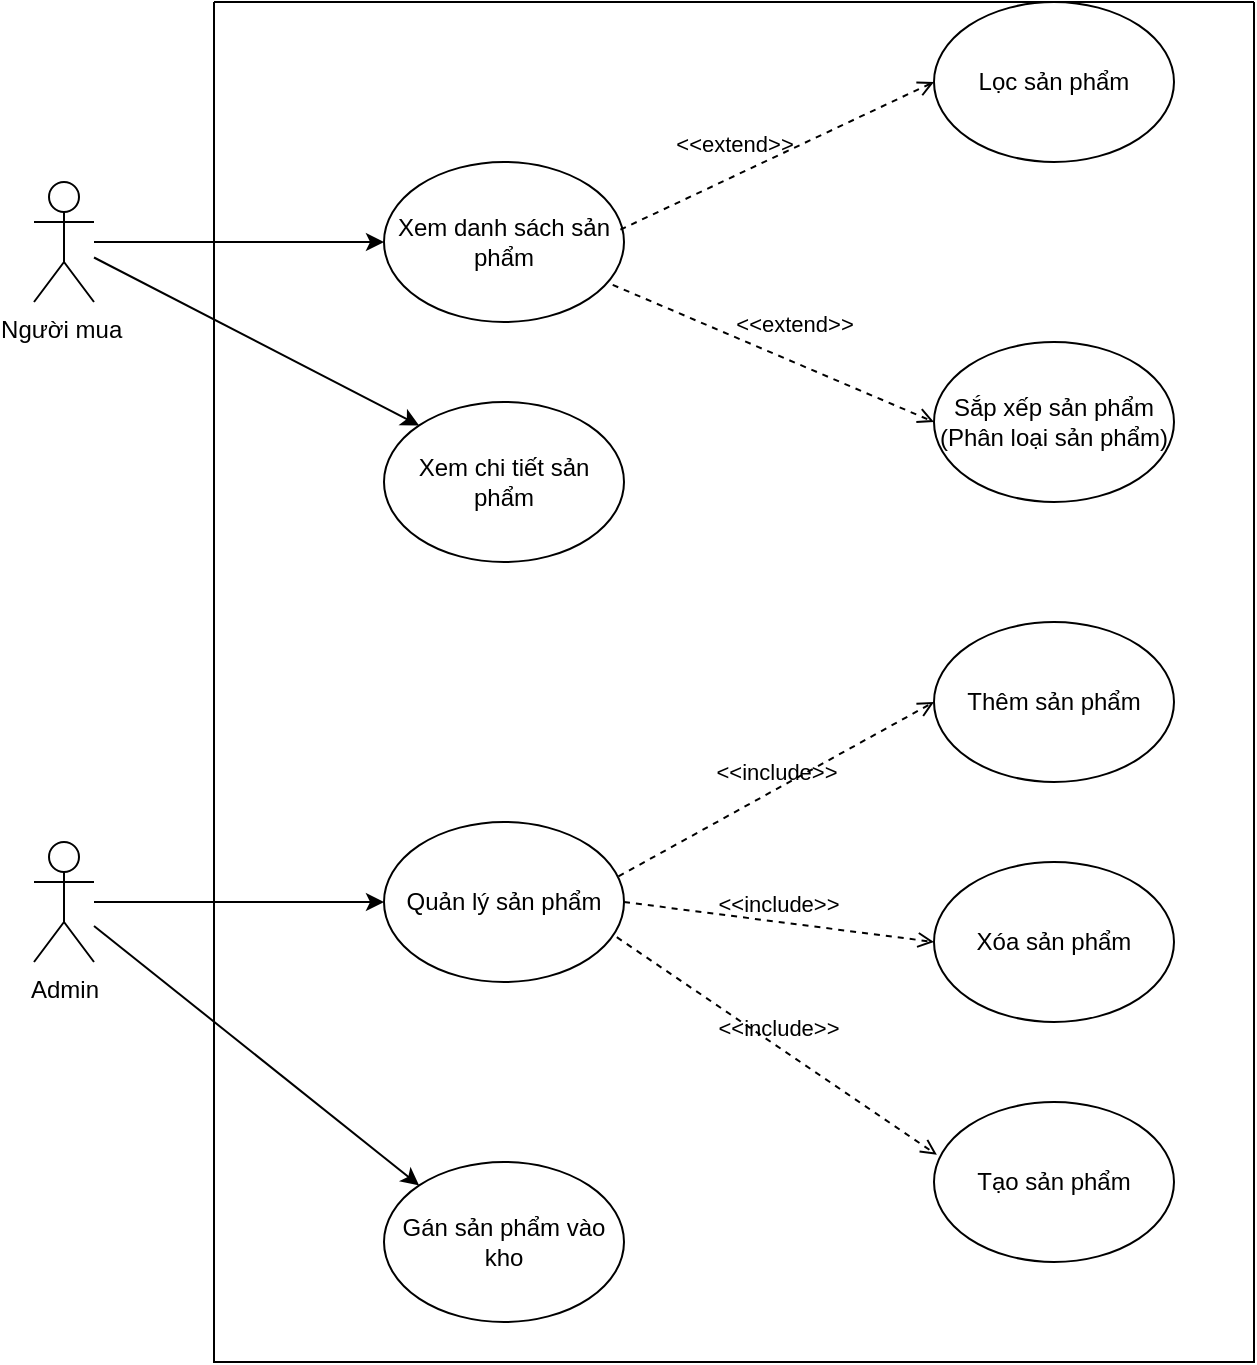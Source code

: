 <mxfile version="28.2.3" pages="7">
  <diagram name="Product Catalog (Danh mục sản phẩm)" id="tiHJGT0VATsmiU_rNQDZ">
    <mxGraphModel dx="1426" dy="777" grid="1" gridSize="10" guides="1" tooltips="1" connect="1" arrows="1" fold="1" page="1" pageScale="1" pageWidth="850" pageHeight="1100" math="0" shadow="0">
      <root>
        <mxCell id="0" />
        <mxCell id="1" parent="0" />
        <mxCell id="SFBnfxds8klgQk6XGzuZ-7" style="edgeStyle=orthogonalEdgeStyle;rounded=0;orthogonalLoop=1;jettySize=auto;html=1;entryX=0;entryY=0.5;entryDx=0;entryDy=0;" parent="1" source="SFBnfxds8klgQk6XGzuZ-2" target="SFBnfxds8klgQk6XGzuZ-4" edge="1">
          <mxGeometry relative="1" as="geometry">
            <Array as="points" />
          </mxGeometry>
        </mxCell>
        <mxCell id="SFBnfxds8klgQk6XGzuZ-11" style="rounded=0;orthogonalLoop=1;jettySize=auto;html=1;entryX=0;entryY=0;entryDx=0;entryDy=0;" parent="1" source="SFBnfxds8klgQk6XGzuZ-2" target="SFBnfxds8klgQk6XGzuZ-10" edge="1">
          <mxGeometry relative="1" as="geometry" />
        </mxCell>
        <mxCell id="SFBnfxds8klgQk6XGzuZ-2" value="Người mua&amp;nbsp;" style="shape=umlActor;verticalLabelPosition=bottom;verticalAlign=top;html=1;outlineConnect=0;" parent="1" vertex="1">
          <mxGeometry x="130" y="190" width="30" height="60" as="geometry" />
        </mxCell>
        <mxCell id="SFBnfxds8klgQk6XGzuZ-15" style="edgeStyle=orthogonalEdgeStyle;rounded=0;orthogonalLoop=1;jettySize=auto;html=1;entryX=0;entryY=0.5;entryDx=0;entryDy=0;" parent="1" source="SFBnfxds8klgQk6XGzuZ-3" target="SFBnfxds8klgQk6XGzuZ-14" edge="1">
          <mxGeometry relative="1" as="geometry" />
        </mxCell>
        <mxCell id="SFBnfxds8klgQk6XGzuZ-3" value="Admin" style="shape=umlActor;verticalLabelPosition=bottom;verticalAlign=top;html=1;outlineConnect=0;" parent="1" vertex="1">
          <mxGeometry x="130" y="520" width="30" height="60" as="geometry" />
        </mxCell>
        <mxCell id="SFBnfxds8klgQk6XGzuZ-4" value="Xem danh sách sản phẩm" style="ellipse;whiteSpace=wrap;html=1;" parent="1" vertex="1">
          <mxGeometry x="305" y="180" width="120" height="80" as="geometry" />
        </mxCell>
        <mxCell id="SFBnfxds8klgQk6XGzuZ-5" value="Lọc sản phẩm" style="ellipse;whiteSpace=wrap;html=1;" parent="1" vertex="1">
          <mxGeometry x="580" y="100" width="120" height="80" as="geometry" />
        </mxCell>
        <mxCell id="SFBnfxds8klgQk6XGzuZ-6" value="Sắp xếp sản phẩm&lt;div&gt;(Phân loại sản phẩm)&lt;/div&gt;" style="ellipse;whiteSpace=wrap;html=1;" parent="1" vertex="1">
          <mxGeometry x="580" y="270" width="120" height="80" as="geometry" />
        </mxCell>
        <mxCell id="SFBnfxds8klgQk6XGzuZ-8" value="&amp;lt;&amp;lt;extend&amp;gt;&amp;gt;" style="html=1;verticalAlign=bottom;labelBackgroundColor=none;endArrow=open;endFill=0;dashed=1;rounded=0;entryX=0;entryY=0.5;entryDx=0;entryDy=0;exitX=0.985;exitY=0.423;exitDx=0;exitDy=0;exitPerimeter=0;" parent="1" source="SFBnfxds8klgQk6XGzuZ-4" target="SFBnfxds8klgQk6XGzuZ-5" edge="1">
          <mxGeometry x="-0.241" y="6" width="160" relative="1" as="geometry">
            <mxPoint x="440" y="200" as="sourcePoint" />
            <mxPoint x="590" y="210" as="targetPoint" />
            <mxPoint as="offset" />
          </mxGeometry>
        </mxCell>
        <mxCell id="SFBnfxds8klgQk6XGzuZ-9" value="&amp;lt;&amp;lt;extend&amp;gt;&amp;gt;" style="html=1;verticalAlign=bottom;labelBackgroundColor=none;endArrow=open;endFill=0;dashed=1;rounded=0;exitX=0.953;exitY=0.768;exitDx=0;exitDy=0;exitPerimeter=0;entryX=0;entryY=0.5;entryDx=0;entryDy=0;" parent="1" source="SFBnfxds8klgQk6XGzuZ-4" target="SFBnfxds8klgQk6XGzuZ-6" edge="1">
          <mxGeometry x="0.083" y="9" width="160" relative="1" as="geometry">
            <mxPoint x="410" y="260" as="sourcePoint" />
            <mxPoint x="570" y="260" as="targetPoint" />
            <mxPoint as="offset" />
          </mxGeometry>
        </mxCell>
        <mxCell id="SFBnfxds8klgQk6XGzuZ-10" value="Xem chi tiết sản phẩm" style="ellipse;whiteSpace=wrap;html=1;" parent="1" vertex="1">
          <mxGeometry x="305" y="300" width="120" height="80" as="geometry" />
        </mxCell>
        <mxCell id="SFBnfxds8klgQk6XGzuZ-14" value="Quản lý sản phẩm" style="ellipse;whiteSpace=wrap;html=1;" parent="1" vertex="1">
          <mxGeometry x="305" y="510" width="120" height="80" as="geometry" />
        </mxCell>
        <mxCell id="SFBnfxds8klgQk6XGzuZ-17" value="Thêm sản phẩm" style="ellipse;whiteSpace=wrap;html=1;" parent="1" vertex="1">
          <mxGeometry x="580" y="410" width="120" height="80" as="geometry" />
        </mxCell>
        <mxCell id="SFBnfxds8klgQk6XGzuZ-18" value="Tạo sản phẩm" style="ellipse;whiteSpace=wrap;html=1;" parent="1" vertex="1">
          <mxGeometry x="580" y="650" width="120" height="80" as="geometry" />
        </mxCell>
        <mxCell id="SFBnfxds8klgQk6XGzuZ-19" value="Xóa sản phẩm" style="ellipse;whiteSpace=wrap;html=1;" parent="1" vertex="1">
          <mxGeometry x="580" y="530" width="120" height="80" as="geometry" />
        </mxCell>
        <mxCell id="SFBnfxds8klgQk6XGzuZ-21" value="&amp;lt;&amp;lt;include&amp;gt;&amp;gt;" style="html=1;verticalAlign=bottom;labelBackgroundColor=none;endArrow=open;endFill=0;dashed=1;rounded=0;exitX=0.977;exitY=0.34;exitDx=0;exitDy=0;entryX=0;entryY=0.5;entryDx=0;entryDy=0;exitPerimeter=0;" parent="1" source="SFBnfxds8klgQk6XGzuZ-14" target="SFBnfxds8klgQk6XGzuZ-17" edge="1">
          <mxGeometry width="160" relative="1" as="geometry">
            <mxPoint x="430" y="550" as="sourcePoint" />
            <mxPoint x="590" y="550" as="targetPoint" />
          </mxGeometry>
        </mxCell>
        <mxCell id="SFBnfxds8klgQk6XGzuZ-22" value="&amp;lt;&amp;lt;include&amp;gt;&amp;gt;" style="html=1;verticalAlign=bottom;labelBackgroundColor=none;endArrow=open;endFill=0;dashed=1;rounded=0;exitX=1;exitY=0.5;exitDx=0;exitDy=0;entryX=0;entryY=0.5;entryDx=0;entryDy=0;" parent="1" source="SFBnfxds8klgQk6XGzuZ-14" target="SFBnfxds8klgQk6XGzuZ-19" edge="1">
          <mxGeometry width="160" relative="1" as="geometry">
            <mxPoint x="270" y="510" as="sourcePoint" />
            <mxPoint x="430" y="510" as="targetPoint" />
          </mxGeometry>
        </mxCell>
        <mxCell id="SFBnfxds8klgQk6XGzuZ-23" value="&amp;lt;&amp;lt;include&amp;gt;&amp;gt;" style="html=1;verticalAlign=bottom;labelBackgroundColor=none;endArrow=open;endFill=0;dashed=1;rounded=0;exitX=0.97;exitY=0.72;exitDx=0;exitDy=0;exitPerimeter=0;entryX=0.012;entryY=0.33;entryDx=0;entryDy=0;entryPerimeter=0;" parent="1" source="SFBnfxds8klgQk6XGzuZ-14" target="SFBnfxds8klgQk6XGzuZ-18" edge="1">
          <mxGeometry width="160" relative="1" as="geometry">
            <mxPoint x="470" y="640" as="sourcePoint" />
            <mxPoint x="630" y="640" as="targetPoint" />
          </mxGeometry>
        </mxCell>
        <mxCell id="SFBnfxds8klgQk6XGzuZ-24" value="Gán sản phẩm vào kho" style="ellipse;whiteSpace=wrap;html=1;" parent="1" vertex="1">
          <mxGeometry x="305" y="680" width="120" height="80" as="geometry" />
        </mxCell>
        <mxCell id="SFBnfxds8klgQk6XGzuZ-25" style="rounded=0;orthogonalLoop=1;jettySize=auto;html=1;entryX=0;entryY=0;entryDx=0;entryDy=0;" parent="1" source="SFBnfxds8klgQk6XGzuZ-3" target="SFBnfxds8klgQk6XGzuZ-24" edge="1">
          <mxGeometry relative="1" as="geometry" />
        </mxCell>
        <mxCell id="KXP3_602gO15tonNOMow-1" value="" style="swimlane;startSize=0;" parent="1" vertex="1">
          <mxGeometry x="220" y="100" width="520" height="680" as="geometry" />
        </mxCell>
      </root>
    </mxGraphModel>
  </diagram>
  <diagram id="ZhODJidG1cRSxVTfaena" name="Shopping Cart (Giỏ hàng)">
    <mxGraphModel dx="576" dy="777" grid="1" gridSize="10" guides="1" tooltips="1" connect="1" arrows="1" fold="1" page="1" pageScale="1" pageWidth="850" pageHeight="1100" math="0" shadow="0">
      <root>
        <mxCell id="0" />
        <mxCell id="1" parent="0" />
        <mxCell id="0jOt72ynRNuzMFwaVO3d-13" style="rounded=0;orthogonalLoop=1;jettySize=auto;html=1;entryX=0;entryY=0.5;entryDx=0;entryDy=0;" parent="1" source="0jOt72ynRNuzMFwaVO3d-3" target="0jOt72ynRNuzMFwaVO3d-6" edge="1">
          <mxGeometry relative="1" as="geometry" />
        </mxCell>
        <mxCell id="0jOt72ynRNuzMFwaVO3d-14" style="rounded=0;orthogonalLoop=1;jettySize=auto;html=1;entryX=0;entryY=0.5;entryDx=0;entryDy=0;" parent="1" source="0jOt72ynRNuzMFwaVO3d-3" target="0jOt72ynRNuzMFwaVO3d-7" edge="1">
          <mxGeometry relative="1" as="geometry" />
        </mxCell>
        <mxCell id="0jOt72ynRNuzMFwaVO3d-15" style="rounded=0;orthogonalLoop=1;jettySize=auto;html=1;entryX=0;entryY=0.5;entryDx=0;entryDy=0;" parent="1" source="0jOt72ynRNuzMFwaVO3d-3" target="0jOt72ynRNuzMFwaVO3d-8" edge="1">
          <mxGeometry relative="1" as="geometry" />
        </mxCell>
        <mxCell id="0jOt72ynRNuzMFwaVO3d-16" style="rounded=0;orthogonalLoop=1;jettySize=auto;html=1;entryX=0;entryY=0.5;entryDx=0;entryDy=0;" parent="1" source="0jOt72ynRNuzMFwaVO3d-3" target="0jOt72ynRNuzMFwaVO3d-9" edge="1">
          <mxGeometry relative="1" as="geometry" />
        </mxCell>
        <mxCell id="0jOt72ynRNuzMFwaVO3d-3" value="Người mua" style="shape=umlActor;verticalLabelPosition=bottom;verticalAlign=top;html=1;outlineConnect=0;" parent="1" vertex="1">
          <mxGeometry x="1130" y="270" width="30" height="60" as="geometry" />
        </mxCell>
        <mxCell id="0jOt72ynRNuzMFwaVO3d-19" style="rounded=0;orthogonalLoop=1;jettySize=auto;html=1;entryX=0;entryY=0.5;entryDx=0;entryDy=0;" parent="1" source="0jOt72ynRNuzMFwaVO3d-4" target="0jOt72ynRNuzMFwaVO3d-17" edge="1">
          <mxGeometry relative="1" as="geometry" />
        </mxCell>
        <mxCell id="0jOt72ynRNuzMFwaVO3d-20" style="rounded=0;orthogonalLoop=1;jettySize=auto;html=1;entryX=0;entryY=0.5;entryDx=0;entryDy=0;" parent="1" source="0jOt72ynRNuzMFwaVO3d-4" target="0jOt72ynRNuzMFwaVO3d-18" edge="1">
          <mxGeometry relative="1" as="geometry" />
        </mxCell>
        <mxCell id="0jOt72ynRNuzMFwaVO3d-4" value="Admin" style="shape=umlActor;verticalLabelPosition=bottom;verticalAlign=top;html=1;outlineConnect=0;" parent="1" vertex="1">
          <mxGeometry x="1130" y="700" width="30" height="60" as="geometry" />
        </mxCell>
        <mxCell id="0jOt72ynRNuzMFwaVO3d-5" value="Thêm sản phẩm vào giỏ hàng" style="ellipse;whiteSpace=wrap;html=1;" parent="1" vertex="1">
          <mxGeometry x="1360" y="70" width="120" height="80" as="geometry" />
        </mxCell>
        <mxCell id="0jOt72ynRNuzMFwaVO3d-6" value="Xem giỏ hàng" style="ellipse;whiteSpace=wrap;html=1;" parent="1" vertex="1">
          <mxGeometry x="1360" y="180" width="120" height="80" as="geometry" />
        </mxCell>
        <mxCell id="0jOt72ynRNuzMFwaVO3d-7" value="Cập nhật số lượng sản phẩm trong giỏ" style="ellipse;whiteSpace=wrap;html=1;" parent="1" vertex="1">
          <mxGeometry x="1360" y="290" width="120" height="80" as="geometry" />
        </mxCell>
        <mxCell id="0jOt72ynRNuzMFwaVO3d-8" value="Xóa sản phẩm khỏi giỏ hàng" style="ellipse;whiteSpace=wrap;html=1;" parent="1" vertex="1">
          <mxGeometry x="1360" y="400" width="120" height="80" as="geometry" />
        </mxCell>
        <mxCell id="0jOt72ynRNuzMFwaVO3d-9" value="Thanh toán giỏ hàng" style="ellipse;whiteSpace=wrap;html=1;" parent="1" vertex="1">
          <mxGeometry x="1360" y="510" width="120" height="80" as="geometry" />
        </mxCell>
        <mxCell id="0jOt72ynRNuzMFwaVO3d-10" value="Cập nhật sản phẩm với kho&amp;nbsp;&lt;br&gt;(Giảm số lượng tồn kho)" style="ellipse;whiteSpace=wrap;html=1;" parent="1" vertex="1">
          <mxGeometry x="1610" y="470" width="120" height="80" as="geometry" />
        </mxCell>
        <mxCell id="0jOt72ynRNuzMFwaVO3d-11" value="&amp;lt;&amp;lt;include&amp;gt;&amp;gt;" style="html=1;verticalAlign=bottom;labelBackgroundColor=none;endArrow=open;endFill=0;dashed=1;rounded=0;exitX=1;exitY=0.5;exitDx=0;exitDy=0;entryX=0;entryY=0.5;entryDx=0;entryDy=0;" parent="1" source="0jOt72ynRNuzMFwaVO3d-9" target="0jOt72ynRNuzMFwaVO3d-10" edge="1">
          <mxGeometry width="160" relative="1" as="geometry">
            <mxPoint x="1510" y="550" as="sourcePoint" />
            <mxPoint x="1670" y="550" as="targetPoint" />
          </mxGeometry>
        </mxCell>
        <mxCell id="0jOt72ynRNuzMFwaVO3d-12" style="rounded=0;orthogonalLoop=1;jettySize=auto;html=1;entryX=0.002;entryY=0.371;entryDx=0;entryDy=0;entryPerimeter=0;" parent="1" source="0jOt72ynRNuzMFwaVO3d-3" target="0jOt72ynRNuzMFwaVO3d-5" edge="1">
          <mxGeometry relative="1" as="geometry" />
        </mxCell>
        <mxCell id="0jOt72ynRNuzMFwaVO3d-17" value="Xem tất cả giỏ hàng của người mua" style="ellipse;whiteSpace=wrap;html=1;" parent="1" vertex="1">
          <mxGeometry x="1360" y="650" width="120" height="80" as="geometry" />
        </mxCell>
        <mxCell id="0jOt72ynRNuzMFwaVO3d-18" value="Kích hoạt/Vô hiệu hóa giỏ hàng" style="ellipse;whiteSpace=wrap;html=1;" parent="1" vertex="1">
          <mxGeometry x="1360" y="750" width="120" height="80" as="geometry" />
        </mxCell>
        <mxCell id="WPilN_KcSFYJmMHDpI0d-1" value="" style="swimlane;startSize=0;" parent="1" vertex="1">
          <mxGeometry x="1230" y="60" width="540" height="790" as="geometry" />
        </mxCell>
      </root>
    </mxGraphModel>
  </diagram>
  <diagram id="7D3qRV37IJRvndy4nJqZ" name="Payment Process (Qui trình thanh toán)">
    <mxGraphModel dx="1426" dy="777" grid="1" gridSize="10" guides="1" tooltips="1" connect="1" arrows="1" fold="1" page="1" pageScale="1" pageWidth="850" pageHeight="1100" math="0" shadow="0">
      <root>
        <mxCell id="0" />
        <mxCell id="1" parent="0" />
        <mxCell id="0xQP9pTzNDraxgmJn8Np-9" style="rounded=0;orthogonalLoop=1;jettySize=auto;html=1;entryX=0.039;entryY=0.332;entryDx=0;entryDy=0;entryPerimeter=0;" parent="1" source="0xQP9pTzNDraxgmJn8Np-2" target="0xQP9pTzNDraxgmJn8Np-5" edge="1">
          <mxGeometry relative="1" as="geometry" />
        </mxCell>
        <mxCell id="0xQP9pTzNDraxgmJn8Np-2" value="Người mua" style="shape=umlActor;verticalLabelPosition=bottom;verticalAlign=top;html=1;outlineConnect=0;" parent="1" vertex="1">
          <mxGeometry x="770" y="150" width="30" height="60" as="geometry" />
        </mxCell>
        <mxCell id="0xQP9pTzNDraxgmJn8Np-4" value="Hệ thống" style="shape=umlActor;verticalLabelPosition=bottom;verticalAlign=top;html=1;outlineConnect=0;" parent="1" vertex="1">
          <mxGeometry x="770" y="270" width="30" height="60" as="geometry" />
        </mxCell>
        <mxCell id="0xQP9pTzNDraxgmJn8Np-5" value="Xử lý thanh toán" style="ellipse;whiteSpace=wrap;html=1;" parent="1" vertex="1">
          <mxGeometry x="950" y="210" width="120" height="80" as="geometry" />
        </mxCell>
        <mxCell id="0xQP9pTzNDraxgmJn8Np-6" value="Xác thực thông tin sản phầm" style="ellipse;whiteSpace=wrap;html=1;" parent="1" vertex="1">
          <mxGeometry x="1180" y="110" width="120" height="80" as="geometry" />
        </mxCell>
        <mxCell id="0xQP9pTzNDraxgmJn8Np-7" value="Xử lý giao dịch thanh toán" style="ellipse;whiteSpace=wrap;html=1;" parent="1" vertex="1">
          <mxGeometry x="1180" y="210" width="120" height="80" as="geometry" />
        </mxCell>
        <mxCell id="0xQP9pTzNDraxgmJn8Np-8" value="Gửi email thông báo" style="ellipse;whiteSpace=wrap;html=1;" parent="1" vertex="1">
          <mxGeometry x="1180" y="310" width="120" height="80" as="geometry" />
        </mxCell>
        <mxCell id="0xQP9pTzNDraxgmJn8Np-10" value="&amp;lt;&amp;lt;include&amp;gt;&amp;gt;" style="html=1;verticalAlign=bottom;labelBackgroundColor=none;endArrow=open;endFill=0;dashed=1;rounded=0;exitX=0.948;exitY=0.295;exitDx=0;exitDy=0;exitPerimeter=0;entryX=0;entryY=0.5;entryDx=0;entryDy=0;" parent="1" source="0xQP9pTzNDraxgmJn8Np-5" target="0xQP9pTzNDraxgmJn8Np-6" edge="1">
          <mxGeometry width="160" relative="1" as="geometry">
            <mxPoint x="1080" y="230" as="sourcePoint" />
            <mxPoint x="1180" y="149.5" as="targetPoint" />
          </mxGeometry>
        </mxCell>
        <mxCell id="0xQP9pTzNDraxgmJn8Np-11" value="&amp;lt;&amp;lt;include&amp;gt;&amp;gt;" style="html=1;verticalAlign=bottom;labelBackgroundColor=none;endArrow=open;endFill=0;dashed=1;rounded=0;entryX=0;entryY=0.5;entryDx=0;entryDy=0;" parent="1" target="0xQP9pTzNDraxgmJn8Np-7" edge="1">
          <mxGeometry width="160" relative="1" as="geometry">
            <mxPoint x="1070" y="250" as="sourcePoint" />
            <mxPoint x="1240" y="320" as="targetPoint" />
          </mxGeometry>
        </mxCell>
        <mxCell id="0xQP9pTzNDraxgmJn8Np-12" value="&amp;lt;&amp;lt;include&amp;gt;&amp;gt;" style="html=1;verticalAlign=bottom;labelBackgroundColor=none;endArrow=open;endFill=0;dashed=1;rounded=0;exitX=0.98;exitY=0.717;exitDx=0;exitDy=0;exitPerimeter=0;entryX=0.023;entryY=0.277;entryDx=0;entryDy=0;entryPerimeter=0;" parent="1" source="0xQP9pTzNDraxgmJn8Np-5" target="0xQP9pTzNDraxgmJn8Np-8" edge="1">
          <mxGeometry width="160" relative="1" as="geometry">
            <mxPoint x="1080" y="320" as="sourcePoint" />
            <mxPoint x="1240" y="320" as="targetPoint" />
          </mxGeometry>
        </mxCell>
        <mxCell id="-eSv9HdsOHbKA-0x51i8-1" style="rounded=0;orthogonalLoop=1;jettySize=auto;html=1;entryX=0.003;entryY=0.604;entryDx=0;entryDy=0;entryPerimeter=0;" parent="1" source="0xQP9pTzNDraxgmJn8Np-4" target="0xQP9pTzNDraxgmJn8Np-5" edge="1">
          <mxGeometry relative="1" as="geometry" />
        </mxCell>
        <mxCell id="VWKUZVT-WG4N3o4C1tBB-1" value="" style="swimlane;startSize=0;" parent="1" vertex="1">
          <mxGeometry x="900" y="100" width="420" height="310" as="geometry" />
        </mxCell>
      </root>
    </mxGraphModel>
  </diagram>
  <diagram id="LnMk1BERwVpOiv8qE5im" name="Inventory (Hàng tồn kho)">
    <mxGraphModel dx="576" dy="1877" grid="1" gridSize="10" guides="1" tooltips="1" connect="1" arrows="1" fold="1" page="1" pageScale="1" pageWidth="850" pageHeight="1100" math="0" shadow="0">
      <root>
        <mxCell id="0" />
        <mxCell id="1" parent="0" />
        <mxCell id="i41IcV5TvReCnBtebFM--11" style="rounded=0;orthogonalLoop=1;jettySize=auto;html=1;entryX=0;entryY=0.5;entryDx=0;entryDy=0;" parent="1" source="i41IcV5TvReCnBtebFM--2" target="i41IcV5TvReCnBtebFM--5" edge="1">
          <mxGeometry relative="1" as="geometry" />
        </mxCell>
        <mxCell id="i41IcV5TvReCnBtebFM--2" value="Admin" style="shape=umlActor;verticalLabelPosition=bottom;verticalAlign=top;html=1;outlineConnect=0;" parent="1" vertex="1">
          <mxGeometry x="940" y="250" width="30" height="60" as="geometry" />
        </mxCell>
        <mxCell id="i41IcV5TvReCnBtebFM--3" value="Quản lý kho" style="ellipse;whiteSpace=wrap;html=1;" parent="1" vertex="1">
          <mxGeometry x="1070" y="150" width="120" height="80" as="geometry" />
        </mxCell>
        <mxCell id="i41IcV5TvReCnBtebFM--5" value="Quản lý số lượng tồn kho" style="ellipse;whiteSpace=wrap;html=1;" parent="1" vertex="1">
          <mxGeometry x="1080" y="330" width="120" height="80" as="geometry" />
        </mxCell>
        <mxCell id="i41IcV5TvReCnBtebFM--6" value="Tạo kho mới&amp;nbsp;" style="ellipse;whiteSpace=wrap;html=1;" parent="1" vertex="1">
          <mxGeometry x="1330" y="-40" width="120" height="80" as="geometry" />
        </mxCell>
        <mxCell id="i41IcV5TvReCnBtebFM--7" value="Xem danh sách kho" style="ellipse;whiteSpace=wrap;html=1;" parent="1" vertex="1">
          <mxGeometry x="1330" y="60" width="120" height="80" as="geometry" />
        </mxCell>
        <mxCell id="i41IcV5TvReCnBtebFM--8" value="Cập nhật thông tin kho" style="ellipse;whiteSpace=wrap;html=1;" parent="1" vertex="1">
          <mxGeometry x="1330" y="160" width="120" height="80" as="geometry" />
        </mxCell>
        <mxCell id="i41IcV5TvReCnBtebFM--9" value="Xóa kho" style="ellipse;whiteSpace=wrap;html=1;" parent="1" vertex="1">
          <mxGeometry x="1330" y="260" width="120" height="80" as="geometry" />
        </mxCell>
        <mxCell id="i41IcV5TvReCnBtebFM--10" style="rounded=0;orthogonalLoop=1;jettySize=auto;html=1;entryX=0.017;entryY=0.613;entryDx=0;entryDy=0;entryPerimeter=0;" parent="1" source="i41IcV5TvReCnBtebFM--2" target="i41IcV5TvReCnBtebFM--3" edge="1">
          <mxGeometry relative="1" as="geometry" />
        </mxCell>
        <mxCell id="i41IcV5TvReCnBtebFM--12" value="&amp;lt;&amp;lt;include&amp;gt;&amp;gt;" style="html=1;verticalAlign=bottom;labelBackgroundColor=none;endArrow=open;endFill=0;dashed=1;rounded=0;entryX=0;entryY=0.5;entryDx=0;entryDy=0;exitX=0.95;exitY=0.213;exitDx=0;exitDy=0;exitPerimeter=0;" parent="1" source="i41IcV5TvReCnBtebFM--3" target="i41IcV5TvReCnBtebFM--6" edge="1">
          <mxGeometry width="160" relative="1" as="geometry">
            <mxPoint x="1210" y="140" as="sourcePoint" />
            <mxPoint x="1370" y="140" as="targetPoint" />
          </mxGeometry>
        </mxCell>
        <mxCell id="i41IcV5TvReCnBtebFM--13" value="&amp;lt;&amp;lt;include&amp;gt;&amp;gt;" style="html=1;verticalAlign=bottom;labelBackgroundColor=none;endArrow=open;endFill=0;dashed=1;rounded=0;exitX=1;exitY=0.338;exitDx=0;exitDy=0;exitPerimeter=0;entryX=0;entryY=0.5;entryDx=0;entryDy=0;" parent="1" source="i41IcV5TvReCnBtebFM--3" target="i41IcV5TvReCnBtebFM--7" edge="1">
          <mxGeometry width="160" relative="1" as="geometry">
            <mxPoint x="1230" y="130" as="sourcePoint" />
            <mxPoint x="1390" y="130" as="targetPoint" />
          </mxGeometry>
        </mxCell>
        <mxCell id="i41IcV5TvReCnBtebFM--14" value="&amp;lt;&amp;lt;include&amp;gt;&amp;gt;" style="html=1;verticalAlign=bottom;labelBackgroundColor=none;endArrow=open;endFill=0;dashed=1;rounded=0;exitX=1;exitY=0.5;exitDx=0;exitDy=0;entryX=0.063;entryY=0.273;entryDx=0;entryDy=0;entryPerimeter=0;" parent="1" source="i41IcV5TvReCnBtebFM--3" target="i41IcV5TvReCnBtebFM--8" edge="1">
          <mxGeometry width="160" relative="1" as="geometry">
            <mxPoint x="1200" y="170" as="sourcePoint" />
            <mxPoint x="1360" y="170" as="targetPoint" />
          </mxGeometry>
        </mxCell>
        <mxCell id="i41IcV5TvReCnBtebFM--15" value="&amp;lt;&amp;lt;include&amp;gt;&amp;gt;" style="html=1;verticalAlign=bottom;labelBackgroundColor=none;endArrow=open;endFill=0;dashed=1;rounded=0;exitX=0.977;exitY=0.693;exitDx=0;exitDy=0;exitPerimeter=0;entryX=0.02;entryY=0.378;entryDx=0;entryDy=0;entryPerimeter=0;" parent="1" source="i41IcV5TvReCnBtebFM--3" target="i41IcV5TvReCnBtebFM--9" edge="1">
          <mxGeometry width="160" relative="1" as="geometry">
            <mxPoint x="1200" y="210" as="sourcePoint" />
            <mxPoint x="1360" y="210" as="targetPoint" />
          </mxGeometry>
        </mxCell>
        <mxCell id="Du8z4X227Uw76PlEF5_q-1" value="" style="swimlane;startSize=0;" parent="1" vertex="1">
          <mxGeometry x="1030" y="-50" width="450" height="490" as="geometry" />
        </mxCell>
      </root>
    </mxGraphModel>
  </diagram>
  <diagram id="op5vTzsXhTKQ7ixt8WRS" name="Access Control (Kiểm soát truy cập)">
    <mxGraphModel dx="1426" dy="777" grid="1" gridSize="10" guides="1" tooltips="1" connect="1" arrows="1" fold="1" page="1" pageScale="1" pageWidth="850" pageHeight="1100" math="0" shadow="0">
      <root>
        <mxCell id="0" />
        <mxCell id="1" parent="0" />
        <mxCell id="fGcMY792QxbcWImLZBMf-3" style="edgeStyle=orthogonalEdgeStyle;rounded=0;orthogonalLoop=1;jettySize=auto;html=1;entryX=0;entryY=0.5;entryDx=0;entryDy=0;" parent="1" source="1ZHy9fWJpttHLvVU7sDr-2" target="fGcMY792QxbcWImLZBMf-1" edge="1">
          <mxGeometry relative="1" as="geometry" />
        </mxCell>
        <mxCell id="fGcMY792QxbcWImLZBMf-4" style="rounded=0;orthogonalLoop=1;jettySize=auto;html=1;entryX=0;entryY=0;entryDx=0;entryDy=0;" parent="1" source="1ZHy9fWJpttHLvVU7sDr-2" target="fGcMY792QxbcWImLZBMf-2" edge="1">
          <mxGeometry relative="1" as="geometry" />
        </mxCell>
        <mxCell id="1ZHy9fWJpttHLvVU7sDr-2" value="Người mua&amp;nbsp;" style="shape=umlActor;verticalLabelPosition=bottom;verticalAlign=top;html=1;outlineConnect=0;" parent="1" vertex="1">
          <mxGeometry x="840" y="80" width="30" height="60" as="geometry" />
        </mxCell>
        <mxCell id="fGcMY792QxbcWImLZBMf-6" style="rounded=0;orthogonalLoop=1;jettySize=auto;html=1;entryX=0;entryY=0.5;entryDx=0;entryDy=0;" parent="1" source="1ZHy9fWJpttHLvVU7sDr-3" target="fGcMY792QxbcWImLZBMf-2" edge="1">
          <mxGeometry relative="1" as="geometry" />
        </mxCell>
        <mxCell id="1ZHy9fWJpttHLvVU7sDr-3" value="Admin" style="shape=umlActor;verticalLabelPosition=bottom;verticalAlign=top;html=1;outlineConnect=0;" parent="1" vertex="1">
          <mxGeometry x="840" y="300" width="30" height="60" as="geometry" />
        </mxCell>
        <mxCell id="fGcMY792QxbcWImLZBMf-1" value="Đăng nhập vào hệ thống" style="ellipse;whiteSpace=wrap;html=1;" parent="1" vertex="1">
          <mxGeometry x="1060" y="70" width="120" height="80" as="geometry" />
        </mxCell>
        <mxCell id="fGcMY792QxbcWImLZBMf-2" value="Đăng xuất khỏi hệ thống" style="ellipse;whiteSpace=wrap;html=1;" parent="1" vertex="1">
          <mxGeometry x="1060" y="290" width="120" height="80" as="geometry" />
        </mxCell>
        <mxCell id="fGcMY792QxbcWImLZBMf-5" style="rounded=0;orthogonalLoop=1;jettySize=auto;html=1;entryX=0.031;entryY=0.676;entryDx=0;entryDy=0;entryPerimeter=0;" parent="1" source="1ZHy9fWJpttHLvVU7sDr-3" target="fGcMY792QxbcWImLZBMf-1" edge="1">
          <mxGeometry relative="1" as="geometry" />
        </mxCell>
        <mxCell id="WkmU_DAGtmTPCUQT_uIg-1" value="" style="swimlane;startSize=0;" parent="1" vertex="1">
          <mxGeometry x="930" y="60" width="290" height="330" as="geometry" />
        </mxCell>
      </root>
    </mxGraphModel>
  </diagram>
  <diagram id="qKRIRHfEj_7i11cemon6" name="Rating (Đánh giá)">
    <mxGraphModel grid="1" page="1" gridSize="10" guides="1" tooltips="1" connect="1" arrows="1" fold="1" pageScale="1" pageWidth="850" pageHeight="1100" math="0" shadow="0">
      <root>
        <mxCell id="0" />
        <mxCell id="1" parent="0" />
        <mxCell id="IndqOfM61kf0aZFVqHoY-5" style="rounded=0;orthogonalLoop=1;jettySize=auto;html=1;entryX=0;entryY=0.5;entryDx=0;entryDy=0;" edge="1" parent="1" source="IndqOfM61kf0aZFVqHoY-1" target="IndqOfM61kf0aZFVqHoY-3">
          <mxGeometry relative="1" as="geometry" />
        </mxCell>
        <mxCell id="IndqOfM61kf0aZFVqHoY-6" style="rounded=0;orthogonalLoop=1;jettySize=auto;html=1;entryX=0;entryY=0.5;entryDx=0;entryDy=0;" edge="1" parent="1" source="IndqOfM61kf0aZFVqHoY-1" target="IndqOfM61kf0aZFVqHoY-2">
          <mxGeometry relative="1" as="geometry" />
        </mxCell>
        <mxCell id="IndqOfM61kf0aZFVqHoY-1" value="Người mua" style="shape=umlActor;verticalLabelPosition=bottom;verticalAlign=top;html=1;outlineConnect=0;" vertex="1" parent="1">
          <mxGeometry x="220" y="170" width="30" height="60" as="geometry" />
        </mxCell>
        <mxCell id="IndqOfM61kf0aZFVqHoY-2" value="Xem đánh giá sản phẩm" style="ellipse;whiteSpace=wrap;html=1;" vertex="1" parent="1">
          <mxGeometry x="380" y="250" width="120" height="80" as="geometry" />
        </mxCell>
        <mxCell id="IndqOfM61kf0aZFVqHoY-3" value="Đánh giá sản phẩm" style="ellipse;whiteSpace=wrap;html=1;" vertex="1" parent="1">
          <mxGeometry x="380" y="90" width="120" height="80" as="geometry" />
        </mxCell>
        <mxCell id="jXE2IazkZr2amCGaLurt-1" value="" style="swimlane;startSize=0;" vertex="1" parent="1">
          <mxGeometry x="310" y="80" width="210" height="260" as="geometry" />
        </mxCell>
      </root>
    </mxGraphModel>
  </diagram>
  <diagram id="-4qYt5pm9irxhBiZ5l7T" name="ER (Enitity Relationship Diagram)">
    <mxGraphModel dx="1426" dy="777" grid="1" gridSize="10" guides="1" tooltips="1" connect="1" arrows="1" fold="1" page="1" pageScale="1" pageWidth="850" pageHeight="1100" math="0" shadow="0">
      <root>
        <mxCell id="0" />
        <mxCell id="1" parent="0" />
        <mxCell id="mYsMC1Pjed8ZB1lUj7Pq-9" style="rounded=0;orthogonalLoop=1;jettySize=auto;html=1;exitX=1;exitY=0.5;exitDx=0;exitDy=0;entryX=0;entryY=0.5;entryDx=0;entryDy=0;" parent="1" source="mYsMC1Pjed8ZB1lUj7Pq-1" target="mYsMC1Pjed8ZB1lUj7Pq-2" edge="1">
          <mxGeometry relative="1" as="geometry" />
        </mxCell>
        <mxCell id="mYsMC1Pjed8ZB1lUj7Pq-13" style="rounded=0;orthogonalLoop=1;jettySize=auto;html=1;exitX=1;exitY=0.75;exitDx=0;exitDy=0;entryX=0;entryY=0.5;entryDx=0;entryDy=0;" parent="1" source="mYsMC1Pjed8ZB1lUj7Pq-1" target="mYsMC1Pjed8ZB1lUj7Pq-8" edge="1">
          <mxGeometry relative="1" as="geometry" />
        </mxCell>
        <mxCell id="mYsMC1Pjed8ZB1lUj7Pq-1" value="User" style="rounded=1;arcSize=10;whiteSpace=wrap;html=1;align=center;" parent="1" vertex="1">
          <mxGeometry x="160" y="140" width="100" height="40" as="geometry" />
        </mxCell>
        <mxCell id="mYsMC1Pjed8ZB1lUj7Pq-10" style="rounded=0;orthogonalLoop=1;jettySize=auto;html=1;exitX=1;exitY=0.5;exitDx=0;exitDy=0;entryX=0;entryY=0.5;entryDx=0;entryDy=0;" parent="1" source="mYsMC1Pjed8ZB1lUj7Pq-2" target="mYsMC1Pjed8ZB1lUj7Pq-4" edge="1">
          <mxGeometry relative="1" as="geometry" />
        </mxCell>
        <mxCell id="mYsMC1Pjed8ZB1lUj7Pq-11" style="rounded=0;orthogonalLoop=1;jettySize=auto;html=1;exitX=1;exitY=0.25;exitDx=0;exitDy=0;entryX=0;entryY=0.5;entryDx=0;entryDy=0;" parent="1" source="mYsMC1Pjed8ZB1lUj7Pq-2" target="mYsMC1Pjed8ZB1lUj7Pq-3" edge="1">
          <mxGeometry relative="1" as="geometry" />
        </mxCell>
        <mxCell id="mYsMC1Pjed8ZB1lUj7Pq-2" value="Cart" style="rounded=1;arcSize=10;whiteSpace=wrap;html=1;align=center;" parent="1" vertex="1">
          <mxGeometry x="340" y="80" width="100" height="40" as="geometry" />
        </mxCell>
        <mxCell id="mYsMC1Pjed8ZB1lUj7Pq-12" style="rounded=0;orthogonalLoop=1;jettySize=auto;html=1;exitX=1;exitY=0.5;exitDx=0;exitDy=0;entryX=0;entryY=0.25;entryDx=0;entryDy=0;" parent="1" source="mYsMC1Pjed8ZB1lUj7Pq-3" target="mYsMC1Pjed8ZB1lUj7Pq-6" edge="1">
          <mxGeometry relative="1" as="geometry" />
        </mxCell>
        <mxCell id="mYsMC1Pjed8ZB1lUj7Pq-3" value="CartItem" style="rounded=1;arcSize=10;whiteSpace=wrap;html=1;align=center;" parent="1" vertex="1">
          <mxGeometry x="550" y="20" width="100" height="40" as="geometry" />
        </mxCell>
        <mxCell id="mYsMC1Pjed8ZB1lUj7Pq-4" value="Payment" style="rounded=1;arcSize=10;whiteSpace=wrap;html=1;align=center;" parent="1" vertex="1">
          <mxGeometry x="550" y="80" width="100" height="40" as="geometry" />
        </mxCell>
        <mxCell id="mYsMC1Pjed8ZB1lUj7Pq-15" style="rounded=0;orthogonalLoop=1;jettySize=auto;html=1;exitX=1;exitY=0.5;exitDx=0;exitDy=0;entryX=0;entryY=0.5;entryDx=0;entryDy=0;" parent="1" source="mYsMC1Pjed8ZB1lUj7Pq-6" target="mYsMC1Pjed8ZB1lUj7Pq-7" edge="1">
          <mxGeometry relative="1" as="geometry" />
        </mxCell>
        <mxCell id="mYsMC1Pjed8ZB1lUj7Pq-6" value="Product" style="rounded=1;arcSize=10;whiteSpace=wrap;html=1;align=center;" parent="1" vertex="1">
          <mxGeometry x="730" y="120" width="100" height="40" as="geometry" />
        </mxCell>
        <mxCell id="mYsMC1Pjed8ZB1lUj7Pq-7" value="Inventory" style="rounded=1;arcSize=10;whiteSpace=wrap;html=1;align=center;" parent="1" vertex="1">
          <mxGeometry x="940" y="120" width="100" height="40" as="geometry" />
        </mxCell>
        <mxCell id="mYsMC1Pjed8ZB1lUj7Pq-14" style="rounded=0;orthogonalLoop=1;jettySize=auto;html=1;exitX=1;exitY=0.5;exitDx=0;exitDy=0;entryX=0;entryY=0.75;entryDx=0;entryDy=0;" parent="1" source="mYsMC1Pjed8ZB1lUj7Pq-8" target="mYsMC1Pjed8ZB1lUj7Pq-6" edge="1">
          <mxGeometry relative="1" as="geometry" />
        </mxCell>
        <mxCell id="mYsMC1Pjed8ZB1lUj7Pq-8" value="Rating" style="rounded=1;arcSize=10;whiteSpace=wrap;html=1;align=center;" parent="1" vertex="1">
          <mxGeometry x="340" y="220" width="100" height="40" as="geometry" />
        </mxCell>
        <mxCell id="mYsMC1Pjed8ZB1lUj7Pq-16" value="1" style="text;html=1;align=center;verticalAlign=middle;resizable=0;points=[];autosize=1;strokeColor=none;fillColor=none;" parent="1" vertex="1">
          <mxGeometry x="255" y="125" width="30" height="30" as="geometry" />
        </mxCell>
        <mxCell id="mYsMC1Pjed8ZB1lUj7Pq-17" value="*" style="text;html=1;align=center;verticalAlign=middle;resizable=0;points=[];autosize=1;strokeColor=none;fillColor=none;" parent="1" vertex="1">
          <mxGeometry x="305" y="88" width="30" height="30" as="geometry" />
        </mxCell>
        <mxCell id="mYsMC1Pjed8ZB1lUj7Pq-18" value="1" style="text;html=1;align=center;verticalAlign=middle;resizable=0;points=[];autosize=1;strokeColor=none;fillColor=none;" parent="1" vertex="1">
          <mxGeometry x="255" y="178" width="30" height="30" as="geometry" />
        </mxCell>
        <mxCell id="mYsMC1Pjed8ZB1lUj7Pq-20" value="*" style="text;html=1;align=center;verticalAlign=middle;resizable=0;points=[];autosize=1;strokeColor=none;fillColor=none;" parent="1" vertex="1">
          <mxGeometry x="305" y="225" width="30" height="30" as="geometry" />
        </mxCell>
        <mxCell id="mYsMC1Pjed8ZB1lUj7Pq-21" value="1" style="text;html=1;align=center;verticalAlign=middle;resizable=0;points=[];autosize=1;strokeColor=none;fillColor=none;" parent="1" vertex="1">
          <mxGeometry x="435" y="58" width="30" height="30" as="geometry" />
        </mxCell>
        <mxCell id="mYsMC1Pjed8ZB1lUj7Pq-22" value="*" style="text;html=1;align=center;verticalAlign=middle;resizable=0;points=[];autosize=1;strokeColor=none;fillColor=none;" parent="1" vertex="1">
          <mxGeometry x="520" y="25" width="30" height="30" as="geometry" />
        </mxCell>
        <mxCell id="mYsMC1Pjed8ZB1lUj7Pq-23" value="1" style="text;html=1;align=center;verticalAlign=middle;resizable=0;points=[];autosize=1;strokeColor=none;fillColor=none;" parent="1" vertex="1">
          <mxGeometry x="435" y="95" width="30" height="30" as="geometry" />
        </mxCell>
        <mxCell id="mYsMC1Pjed8ZB1lUj7Pq-24" value="1" style="text;html=1;align=center;verticalAlign=middle;resizable=0;points=[];autosize=1;strokeColor=none;fillColor=none;" parent="1" vertex="1">
          <mxGeometry x="520" y="95" width="30" height="30" as="geometry" />
        </mxCell>
        <mxCell id="mYsMC1Pjed8ZB1lUj7Pq-25" value="*" style="text;html=1;align=center;verticalAlign=middle;resizable=0;points=[];autosize=1;strokeColor=none;fillColor=none;" parent="1" vertex="1">
          <mxGeometry x="655" y="28" width="30" height="30" as="geometry" />
        </mxCell>
        <mxCell id="mYsMC1Pjed8ZB1lUj7Pq-26" value="1" style="text;html=1;align=center;verticalAlign=middle;resizable=0;points=[];autosize=1;strokeColor=none;fillColor=none;" parent="1" vertex="1">
          <mxGeometry x="710" y="95" width="30" height="30" as="geometry" />
        </mxCell>
        <mxCell id="mYsMC1Pjed8ZB1lUj7Pq-27" value="1" style="text;html=1;align=center;verticalAlign=middle;resizable=0;points=[];autosize=1;strokeColor=none;fillColor=none;" parent="1" vertex="1">
          <mxGeometry x="830" y="118" width="30" height="30" as="geometry" />
        </mxCell>
        <mxCell id="mYsMC1Pjed8ZB1lUj7Pq-28" value="1" style="text;html=1;align=center;verticalAlign=middle;resizable=0;points=[];autosize=1;strokeColor=none;fillColor=none;" parent="1" vertex="1">
          <mxGeometry x="910" y="118" width="30" height="30" as="geometry" />
        </mxCell>
        <mxCell id="mYsMC1Pjed8ZB1lUj7Pq-29" value="*" style="text;html=1;align=center;verticalAlign=middle;resizable=0;points=[];autosize=1;strokeColor=none;fillColor=none;" parent="1" vertex="1">
          <mxGeometry x="435" y="208" width="30" height="30" as="geometry" />
        </mxCell>
        <mxCell id="mYsMC1Pjed8ZB1lUj7Pq-30" value="1" style="text;html=1;align=center;verticalAlign=middle;resizable=0;points=[];autosize=1;strokeColor=none;fillColor=none;" parent="1" vertex="1">
          <mxGeometry x="685" y="130" width="30" height="30" as="geometry" />
        </mxCell>
      </root>
    </mxGraphModel>
  </diagram>
</mxfile>

